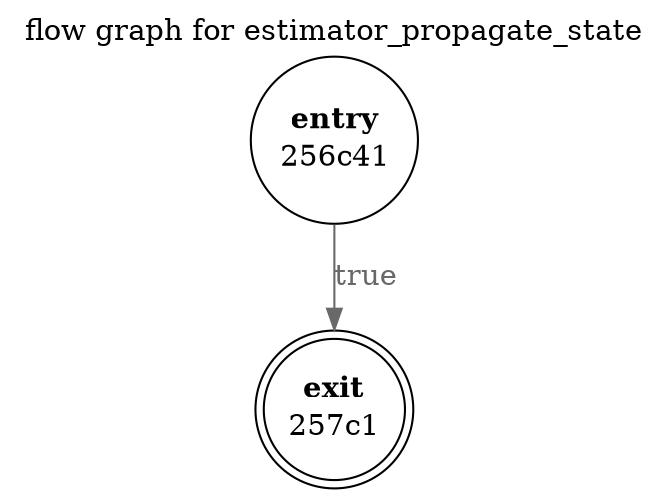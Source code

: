 digraph estimatorpropagatestate{ 
  label="flow graph for estimator_propagate_state"
  labelloc="t"
  0 [label=<<TABLE border="0" cellborder="0" cellpadding="0"><TR><TD border="0" bgcolor="#ffffff" sides="b"><FONT color="#000000"><B>exit</B></FONT></TD></TR><TR><TD>257c1</TD></TR></TABLE>>, shape=doublecircle, margin=0]
  1 [label=<<TABLE border="0" cellborder="0" cellpadding="0"><TR><TD border="0" bgcolor="#ffffff" sides="b"><FONT color="#000000"><B>entry</B></FONT></TD></TR><TR><TD>256c41</TD></TR></TABLE>>, shape=circle, margin=0]
  1->0[label="true" fontcolor=dimgray color=dimgray]
}
